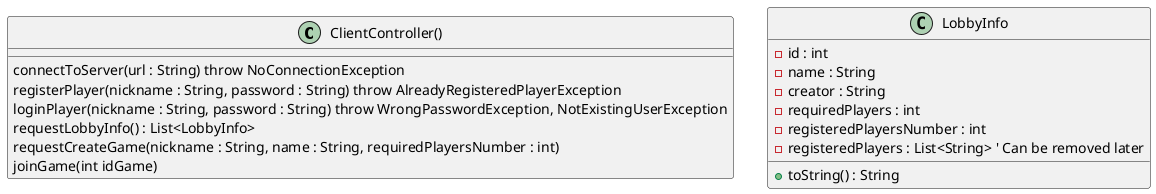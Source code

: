@startuml

' Client
class ClientController(){
    connectToServer(url : String) throw NoConnectionException
    registerPlayer(nickname : String, password : String) throw AlreadyRegisteredPlayerException
    loginPlayer(nickname : String, password : String) throw WrongPasswordException, NotExistingUserException
    requestLobbyInfo() : List<LobbyInfo>
    ' ^ It could be just a string
    requestCreateGame(nickname : String, name : String, requiredPlayersNumber : int)
    joinGame(int idGame)
}





class LobbyInfo {
    - id : int
    - name : String
    - creator : String
    - requiredPlayers : int
    - registeredPlayersNumber : int
    - registeredPlayers : List<String> ' Can be removed later
    + toString() : String
}
